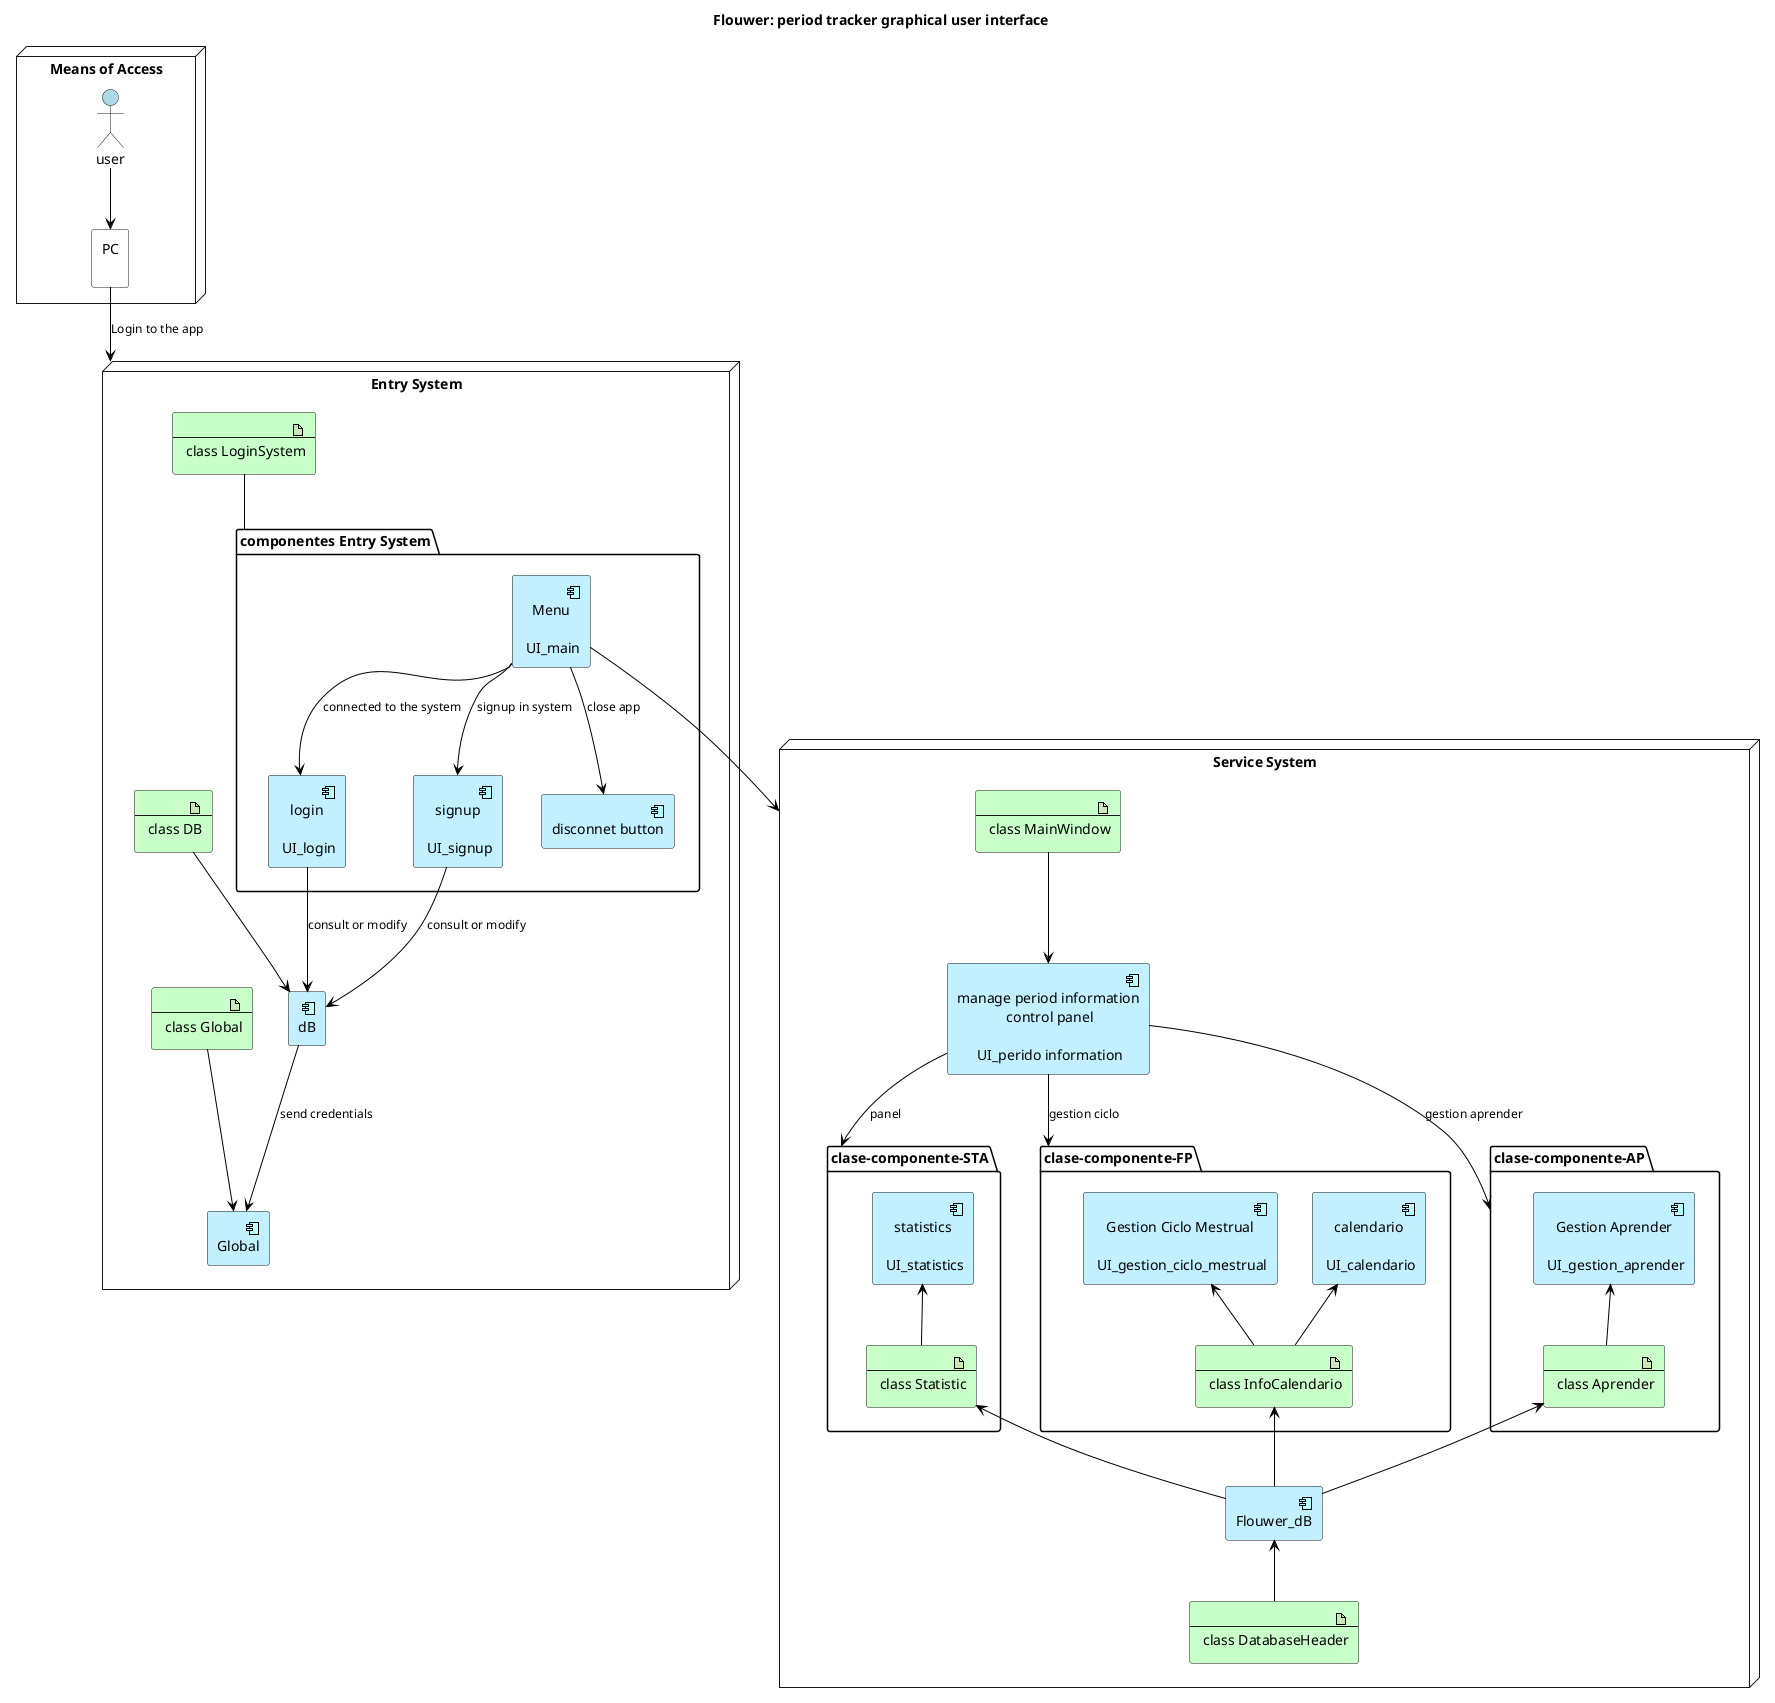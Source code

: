 @startuml
!include <archimate/Archimate>
!define LAPTOP [Laptop]

title Flouwer: period tracker graphical user interface
' Element1 
node "Means of Access"  {
    actor user #LightBlue
    rectangle "PC\n <$laptop>" as LaptopObject #White
}

node "Entry System"{
package "componentes Entry System"{
    Application_Component(login, "login \n\n UI_login")
    Application_Component(signup, "signup \n\n UI_signup")
    Application_Component(Menu, "Menu \n\n UI_main")
    Application_Component(disconnet_button, "disconnet button")
}
    Application_Component(db, "dB")
    Application_Component(global, "Global")
    Technology_Artifact(LoginSystem, "class LoginSystem")
    Technology_Artifact(db1, "class DB")
    Technology_Artifact(Global, "class Global")

}

node "Service System"{
    package "clase-componente-STA"{
        Application_Component(statistics, "statistics \n\n UI_statistics")
        Technology_Artifact(Statistic_ ,"class Statistic ")
    }

    package "clase-componente-FP"{
        Application_Component(gestion_ciclo_mestrual, "Gestion Ciclo Mestrual \n\n UI_gestion_ciclo_mestrual")
        Application_Component(calendario_details, "calendario \n\n UI_calendario")
        Technology_Artifact(calendario,"class InfoCalendario")
    }

    package "clase-componente-AP"{
        Application_Component(gestion_aprender, "Gestion Aprender \n\n UI_gestion_aprender")
        Technology_Artifact(aprender_, "class Aprender")
    }
    Technology_Artifact(DatabaseHeader_ , "class DatabaseHeader")
    Technology_Artifact(MainWindow,"class MainWindow")
    Application_Component(db2, "Flouwer_dB")
    Application_Component(manage_period_information, "manage period information \n control panel \n\n UI_perido information")
}

[LoginSystem] -- [componentes Entry System]
[Menu] --> [disconnet_button] : close app
[Menu] --> [login] : connected to the system
[Menu] --> [signup] : signup in system
[signup] --> [db] : consult or modify
[login] --> [db] : consult or modify
[Global] --> [global]
[db1] --> [db]
[db] --> [global] : send credentials

LaptopObject --> "Entry System" : Login to the app
[Menu] --> "Service System"
user --> LaptopObject


[MainWindow] --> [manage_period_information]
[manage_period_information] --> "clase-componente-FP" : gestion ciclo
[manage_period_information] --> "clase-componente-STA" : panel
[manage_period_information] --> "clase-componente-AP" : gestion aprender
[aprender_] -up-> [gestion_aprender]
[aprender_] <-down- [db2]
[calendario] -up-> [gestion_ciclo_mestrual]
[calendario] -up-> [calendario_details]
[calendario] <-down- [db2]
[Statistic_] <-down- [db2]
[Statistic_] -up-> [statistics]
[DatabaseHeader_] -up-> [db2]


@enduml